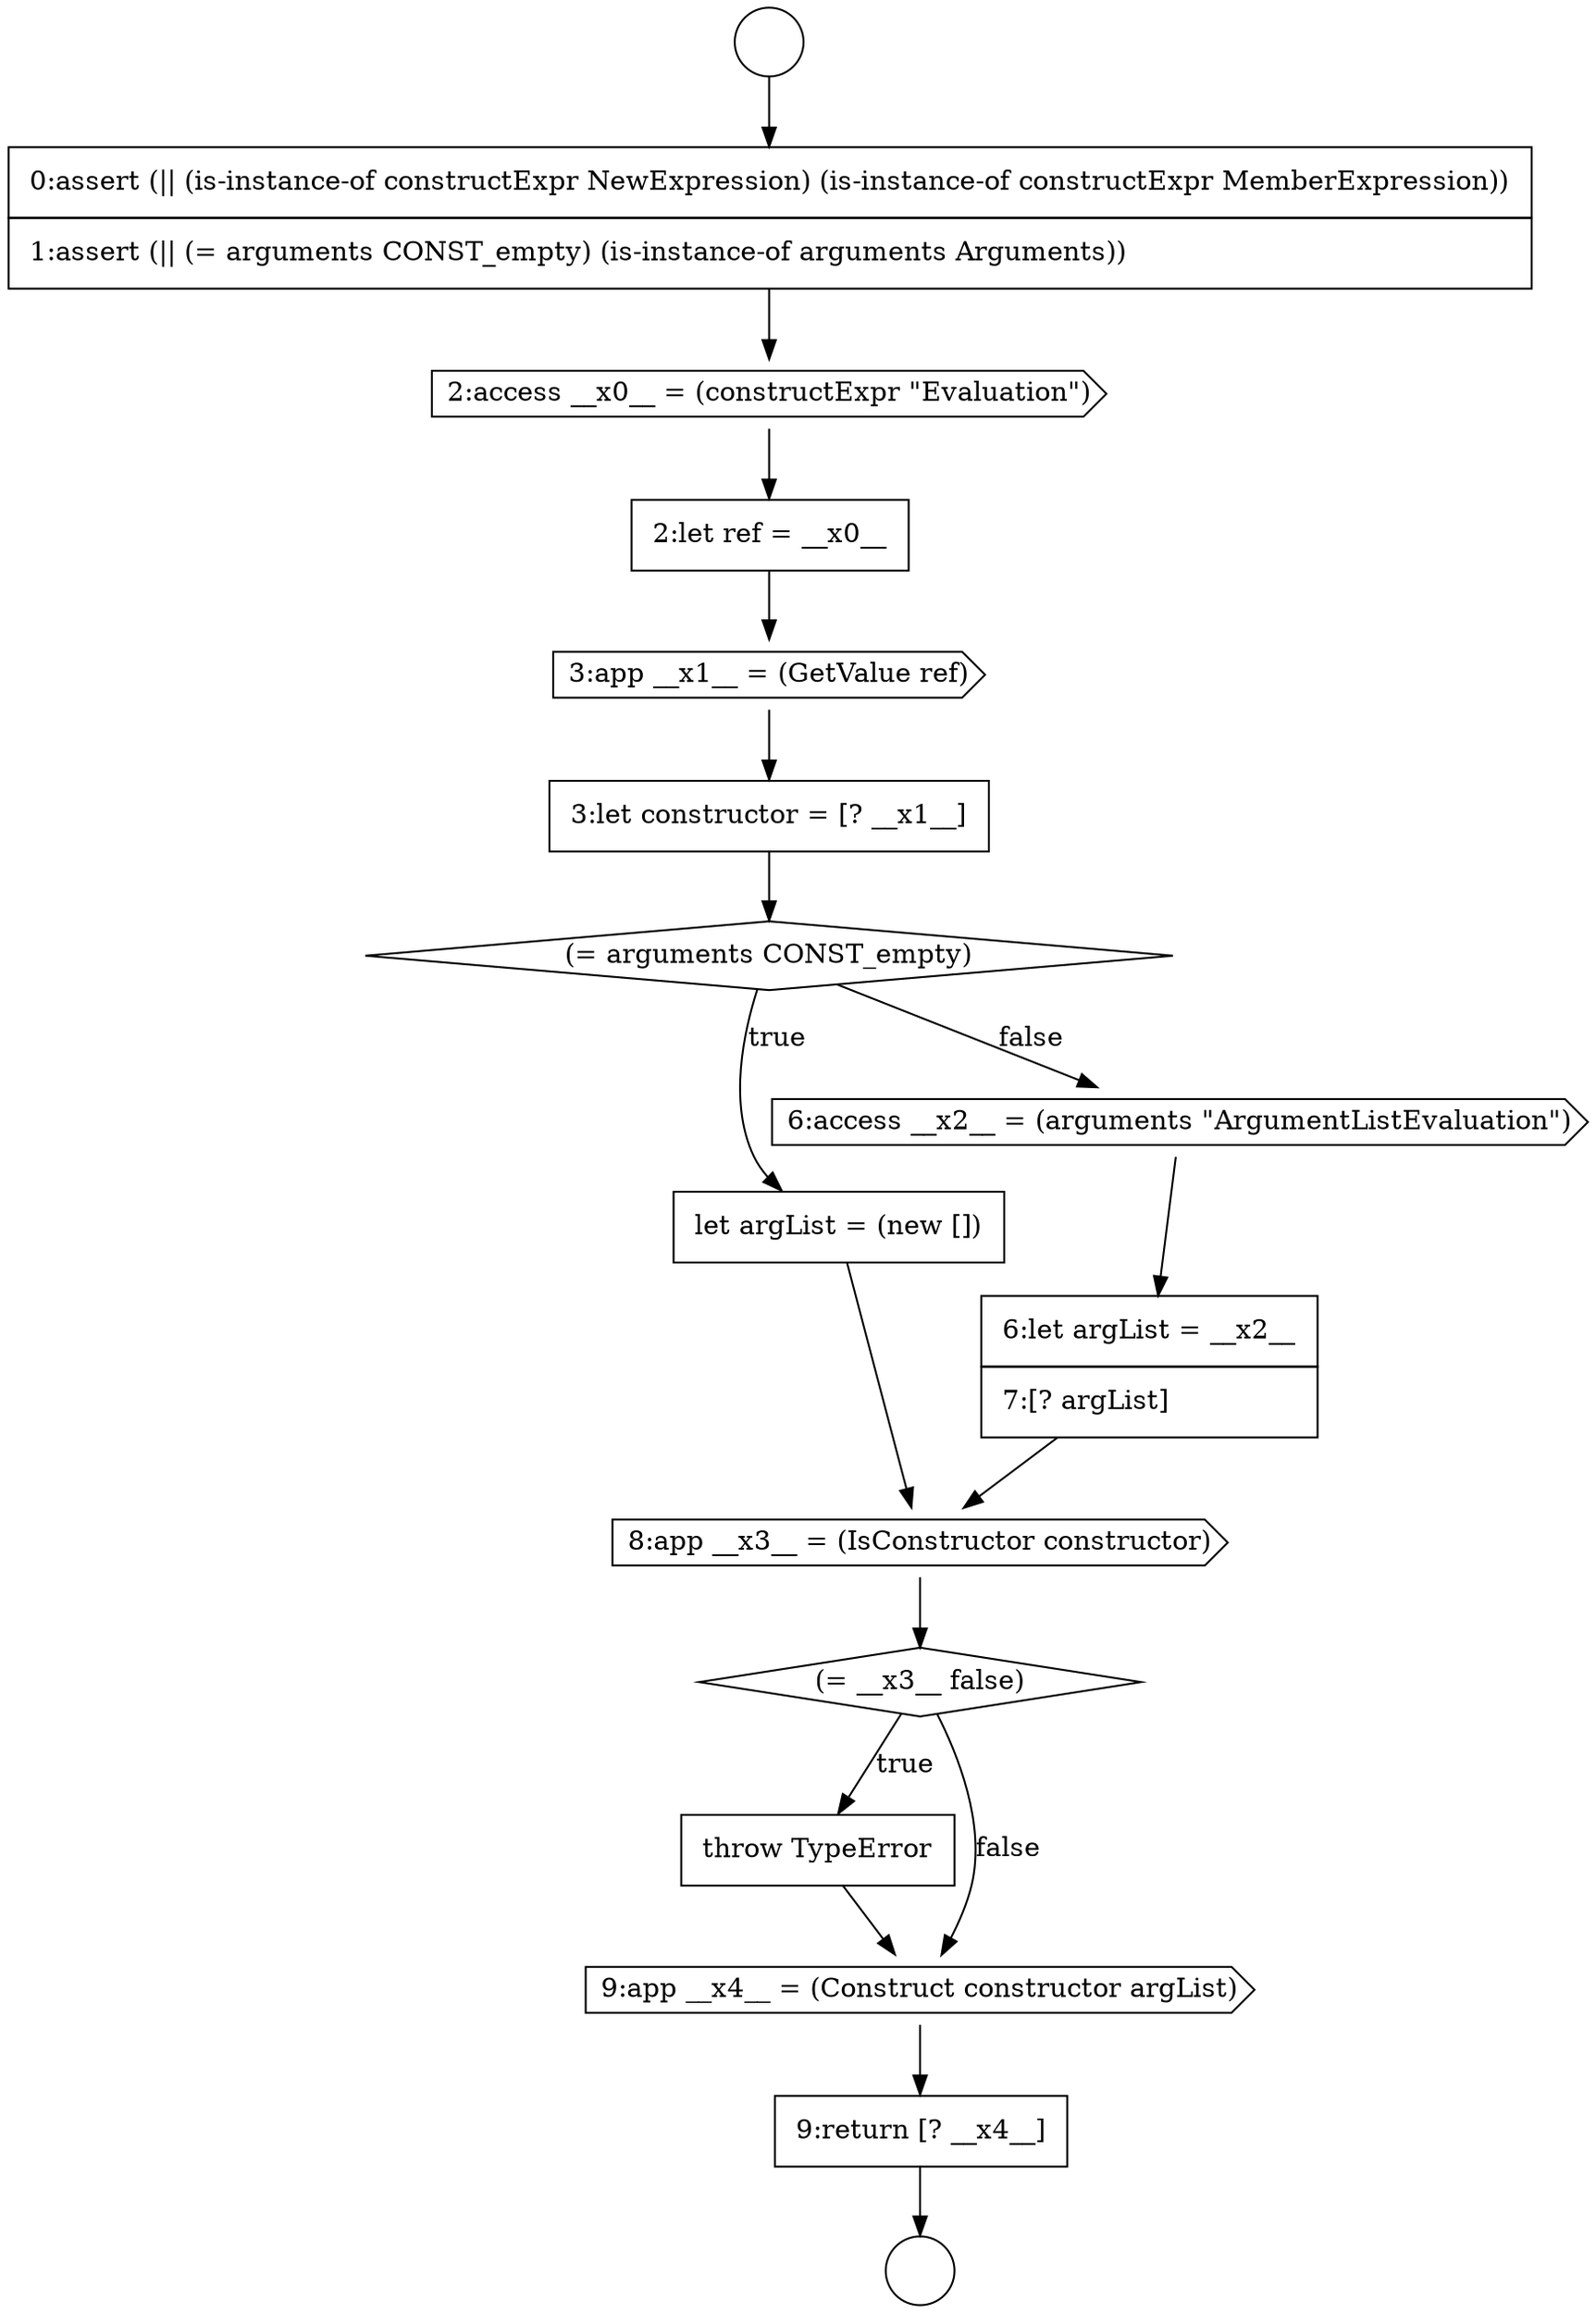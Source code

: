 digraph {
  node3944 [shape=none, margin=0, label=<<font color="black">
    <table border="0" cellborder="1" cellspacing="0" cellpadding="10">
      <tr><td align="left">2:let ref = __x0__</td></tr>
    </table>
  </font>> color="black" fillcolor="white" style=filled]
  node3942 [shape=none, margin=0, label=<<font color="black">
    <table border="0" cellborder="1" cellspacing="0" cellpadding="10">
      <tr><td align="left">0:assert (|| (is-instance-of constructExpr NewExpression) (is-instance-of constructExpr MemberExpression))</td></tr>
      <tr><td align="left">1:assert (|| (= arguments CONST_empty) (is-instance-of arguments Arguments))</td></tr>
    </table>
  </font>> color="black" fillcolor="white" style=filled]
  node3947 [shape=diamond, label=<<font color="black">(= arguments CONST_empty)</font>> color="black" fillcolor="white" style=filled]
  node3951 [shape=cds, label=<<font color="black">8:app __x3__ = (IsConstructor constructor)</font>> color="black" fillcolor="white" style=filled]
  node3955 [shape=none, margin=0, label=<<font color="black">
    <table border="0" cellborder="1" cellspacing="0" cellpadding="10">
      <tr><td align="left">9:return [? __x4__]</td></tr>
    </table>
  </font>> color="black" fillcolor="white" style=filled]
  node3948 [shape=none, margin=0, label=<<font color="black">
    <table border="0" cellborder="1" cellspacing="0" cellpadding="10">
      <tr><td align="left">let argList = (new [])</td></tr>
    </table>
  </font>> color="black" fillcolor="white" style=filled]
  node3941 [shape=circle label=" " color="black" fillcolor="white" style=filled]
  node3945 [shape=cds, label=<<font color="black">3:app __x1__ = (GetValue ref)</font>> color="black" fillcolor="white" style=filled]
  node3953 [shape=none, margin=0, label=<<font color="black">
    <table border="0" cellborder="1" cellspacing="0" cellpadding="10">
      <tr><td align="left">throw TypeError</td></tr>
    </table>
  </font>> color="black" fillcolor="white" style=filled]
  node3949 [shape=cds, label=<<font color="black">6:access __x2__ = (arguments &quot;ArgumentListEvaluation&quot;)</font>> color="black" fillcolor="white" style=filled]
  node3940 [shape=circle label=" " color="black" fillcolor="white" style=filled]
  node3943 [shape=cds, label=<<font color="black">2:access __x0__ = (constructExpr &quot;Evaluation&quot;)</font>> color="black" fillcolor="white" style=filled]
  node3946 [shape=none, margin=0, label=<<font color="black">
    <table border="0" cellborder="1" cellspacing="0" cellpadding="10">
      <tr><td align="left">3:let constructor = [? __x1__]</td></tr>
    </table>
  </font>> color="black" fillcolor="white" style=filled]
  node3950 [shape=none, margin=0, label=<<font color="black">
    <table border="0" cellborder="1" cellspacing="0" cellpadding="10">
      <tr><td align="left">6:let argList = __x2__</td></tr>
      <tr><td align="left">7:[? argList]</td></tr>
    </table>
  </font>> color="black" fillcolor="white" style=filled]
  node3954 [shape=cds, label=<<font color="black">9:app __x4__ = (Construct constructor argList)</font>> color="black" fillcolor="white" style=filled]
  node3952 [shape=diamond, label=<<font color="black">(= __x3__ false)</font>> color="black" fillcolor="white" style=filled]
  node3954 -> node3955 [ color="black"]
  node3947 -> node3948 [label=<<font color="black">true</font>> color="black"]
  node3947 -> node3949 [label=<<font color="black">false</font>> color="black"]
  node3948 -> node3951 [ color="black"]
  node3945 -> node3946 [ color="black"]
  node3953 -> node3954 [ color="black"]
  node3946 -> node3947 [ color="black"]
  node3950 -> node3951 [ color="black"]
  node3949 -> node3950 [ color="black"]
  node3943 -> node3944 [ color="black"]
  node3940 -> node3942 [ color="black"]
  node3951 -> node3952 [ color="black"]
  node3955 -> node3941 [ color="black"]
  node3942 -> node3943 [ color="black"]
  node3944 -> node3945 [ color="black"]
  node3952 -> node3953 [label=<<font color="black">true</font>> color="black"]
  node3952 -> node3954 [label=<<font color="black">false</font>> color="black"]
}
